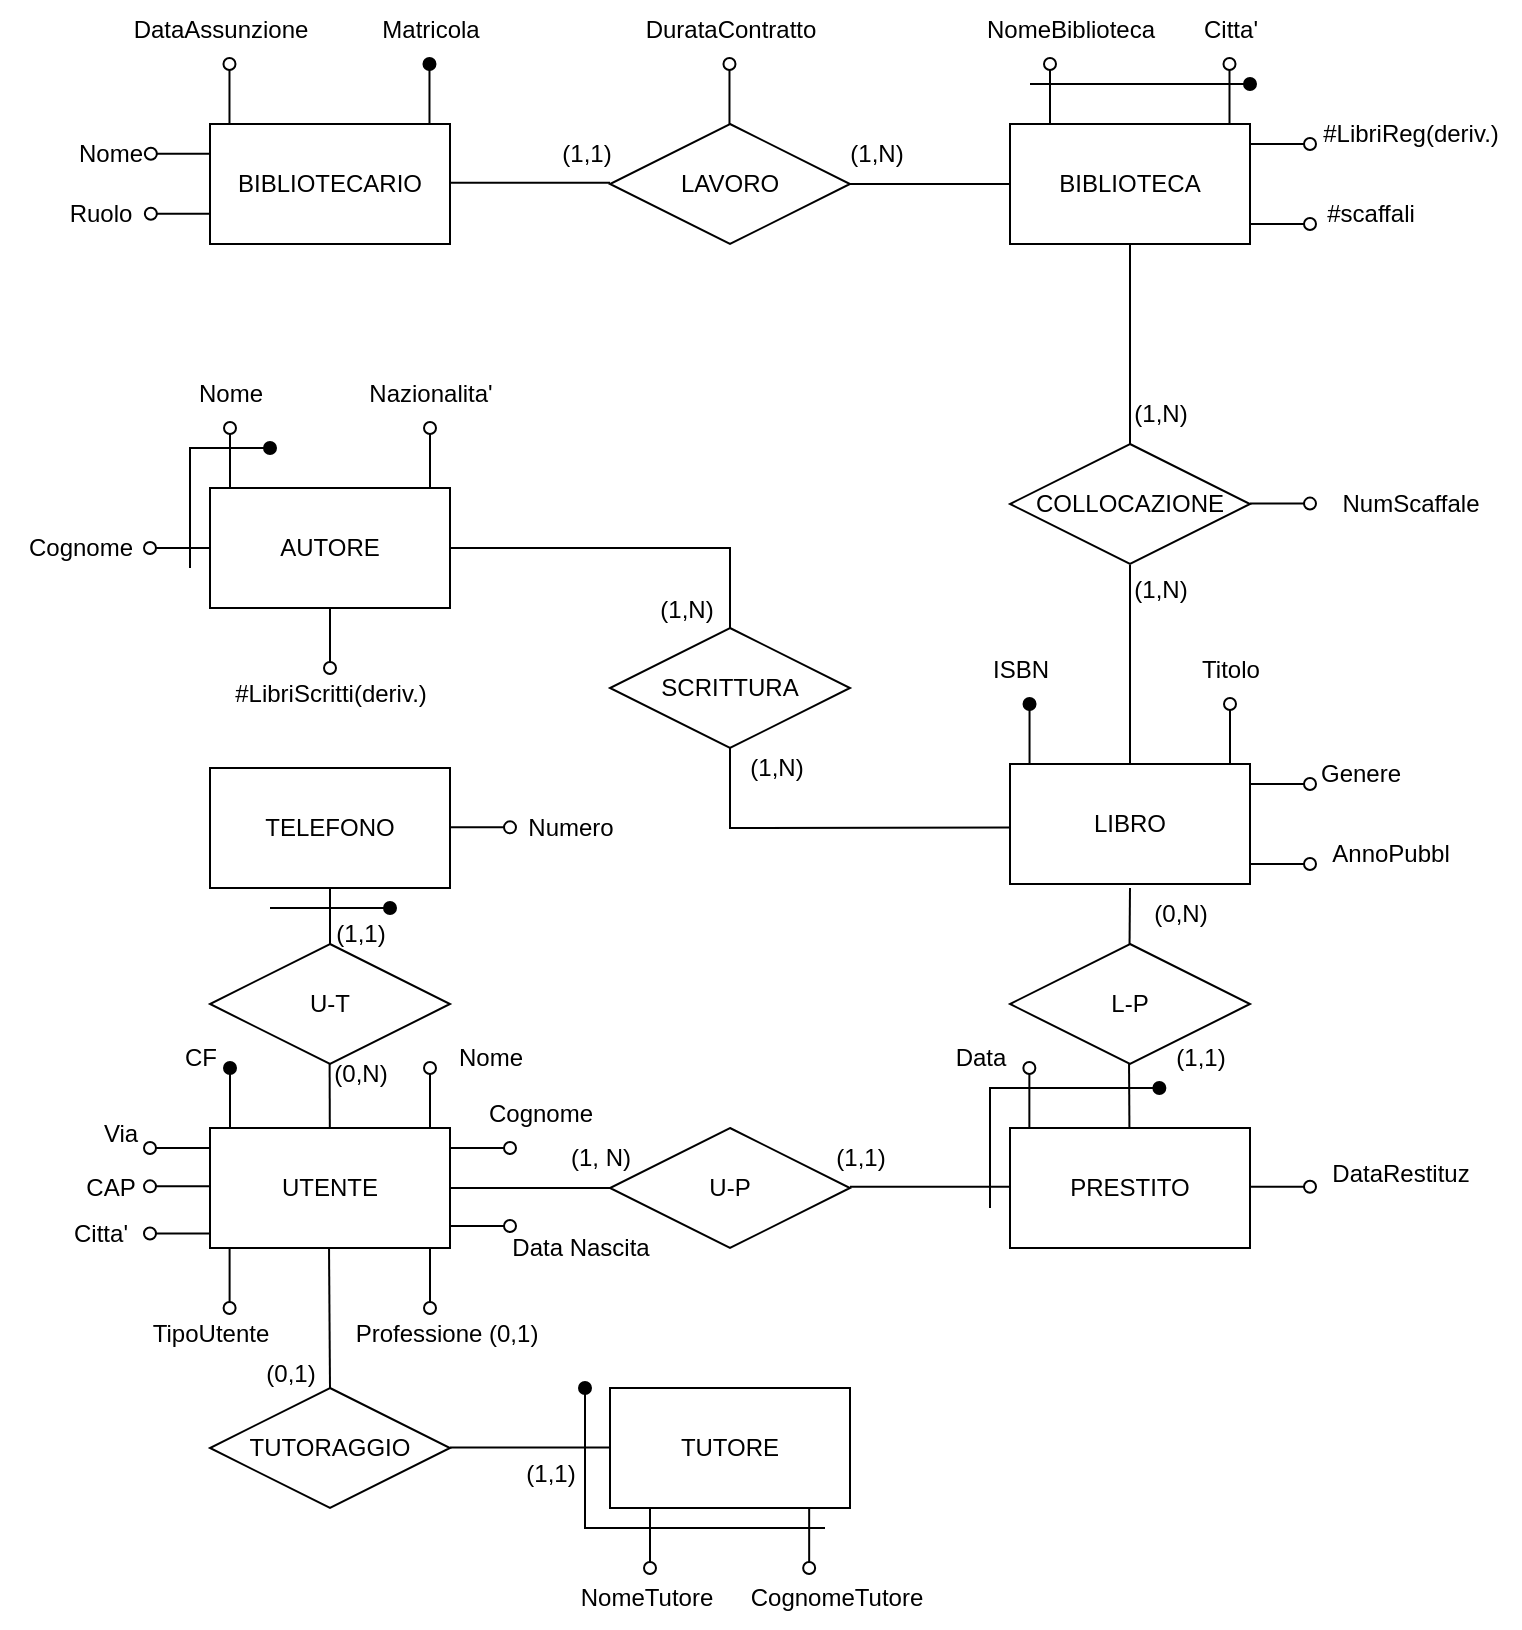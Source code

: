 <mxfile version="26.0.11">
  <diagram name="Pagina-1" id="RL0XjZE2s4-XFpA9i5bR">
    <mxGraphModel dx="2190" dy="2018" grid="1" gridSize="10" guides="1" tooltips="1" connect="1" arrows="1" fold="1" page="1" pageScale="1" pageWidth="827" pageHeight="1169" math="0" shadow="0">
      <root>
        <mxCell id="0" />
        <mxCell id="1" parent="0" />
        <mxCell id="hJ6xyMmWMAoAvNi93n1Z-1" value="UTENTE" style="rounded=0;whiteSpace=wrap;html=1;" vertex="1" parent="1">
          <mxGeometry x="80" y="160" width="120" height="60" as="geometry" />
        </mxCell>
        <mxCell id="hJ6xyMmWMAoAvNi93n1Z-7" value="" style="endArrow=oval;html=1;rounded=0;endFill=1;" edge="1" parent="1">
          <mxGeometry width="50" height="50" relative="1" as="geometry">
            <mxPoint x="90" y="160" as="sourcePoint" />
            <mxPoint x="90" y="130" as="targetPoint" />
          </mxGeometry>
        </mxCell>
        <mxCell id="hJ6xyMmWMAoAvNi93n1Z-8" value="CF" style="text;html=1;align=center;verticalAlign=middle;resizable=0;points=[];autosize=1;strokeColor=none;fillColor=none;" vertex="1" parent="1">
          <mxGeometry x="55" y="110" width="40" height="30" as="geometry" />
        </mxCell>
        <mxCell id="hJ6xyMmWMAoAvNi93n1Z-9" value="Nome" style="text;html=1;align=center;verticalAlign=middle;resizable=0;points=[];autosize=1;strokeColor=none;fillColor=none;" vertex="1" parent="1">
          <mxGeometry x="190" y="110" width="60" height="30" as="geometry" />
        </mxCell>
        <mxCell id="hJ6xyMmWMAoAvNi93n1Z-10" value="" style="endArrow=oval;html=1;rounded=0;endFill=0;" edge="1" parent="1">
          <mxGeometry width="50" height="50" relative="1" as="geometry">
            <mxPoint x="190" y="160" as="sourcePoint" />
            <mxPoint x="190" y="130" as="targetPoint" />
          </mxGeometry>
        </mxCell>
        <mxCell id="hJ6xyMmWMAoAvNi93n1Z-11" value="Cognome" style="text;html=1;align=center;verticalAlign=middle;resizable=0;points=[];autosize=1;strokeColor=none;fillColor=none;" vertex="1" parent="1">
          <mxGeometry x="205" y="138" width="80" height="30" as="geometry" />
        </mxCell>
        <mxCell id="hJ6xyMmWMAoAvNi93n1Z-12" value="" style="endArrow=oval;html=1;rounded=0;endFill=0;" edge="1" parent="1">
          <mxGeometry width="50" height="50" relative="1" as="geometry">
            <mxPoint x="80" y="170" as="sourcePoint" />
            <mxPoint x="50" y="170" as="targetPoint" />
          </mxGeometry>
        </mxCell>
        <mxCell id="hJ6xyMmWMAoAvNi93n1Z-16" value="" style="endArrow=oval;html=1;rounded=0;endFill=0;" edge="1" parent="1">
          <mxGeometry width="50" height="50" relative="1" as="geometry">
            <mxPoint x="80" y="189.17" as="sourcePoint" />
            <mxPoint x="50" y="189.17" as="targetPoint" />
          </mxGeometry>
        </mxCell>
        <mxCell id="hJ6xyMmWMAoAvNi93n1Z-17" value="Via" style="text;html=1;align=center;verticalAlign=middle;resizable=0;points=[];autosize=1;strokeColor=none;fillColor=none;" vertex="1" parent="1">
          <mxGeometry x="15" y="148" width="40" height="30" as="geometry" />
        </mxCell>
        <mxCell id="hJ6xyMmWMAoAvNi93n1Z-19" value="CAP" style="text;html=1;align=center;verticalAlign=middle;resizable=0;points=[];autosize=1;strokeColor=none;fillColor=none;" vertex="1" parent="1">
          <mxGeometry x="5" y="175" width="50" height="30" as="geometry" />
        </mxCell>
        <mxCell id="hJ6xyMmWMAoAvNi93n1Z-20" value="" style="endArrow=oval;html=1;rounded=0;endFill=0;" edge="1" parent="1">
          <mxGeometry width="50" height="50" relative="1" as="geometry">
            <mxPoint x="80" y="212.72" as="sourcePoint" />
            <mxPoint x="50" y="212.72" as="targetPoint" />
          </mxGeometry>
        </mxCell>
        <mxCell id="hJ6xyMmWMAoAvNi93n1Z-21" value="Citta&#39;" style="text;html=1;align=center;verticalAlign=middle;resizable=0;points=[];autosize=1;strokeColor=none;fillColor=none;" vertex="1" parent="1">
          <mxGeometry y="198" width="50" height="30" as="geometry" />
        </mxCell>
        <mxCell id="hJ6xyMmWMAoAvNi93n1Z-22" value="" style="endArrow=oval;html=1;rounded=0;endFill=0;" edge="1" parent="1">
          <mxGeometry width="50" height="50" relative="1" as="geometry">
            <mxPoint x="200" y="170" as="sourcePoint" />
            <mxPoint x="230" y="170" as="targetPoint" />
          </mxGeometry>
        </mxCell>
        <mxCell id="hJ6xyMmWMAoAvNi93n1Z-23" value="Data Nascita" style="text;html=1;align=center;verticalAlign=middle;resizable=0;points=[];autosize=1;strokeColor=none;fillColor=none;" vertex="1" parent="1">
          <mxGeometry x="220" y="205" width="90" height="30" as="geometry" />
        </mxCell>
        <mxCell id="hJ6xyMmWMAoAvNi93n1Z-24" value="" style="endArrow=oval;html=1;rounded=0;endFill=0;" edge="1" parent="1">
          <mxGeometry width="50" height="50" relative="1" as="geometry">
            <mxPoint x="200" y="209" as="sourcePoint" />
            <mxPoint x="230" y="209" as="targetPoint" />
          </mxGeometry>
        </mxCell>
        <mxCell id="hJ6xyMmWMAoAvNi93n1Z-25" value="U-P" style="rhombus;whiteSpace=wrap;html=1;" vertex="1" parent="1">
          <mxGeometry x="280" y="160" width="120" height="60" as="geometry" />
        </mxCell>
        <mxCell id="hJ6xyMmWMAoAvNi93n1Z-26" value="" style="endArrow=none;html=1;rounded=0;exitX=1;exitY=0.5;exitDx=0;exitDy=0;" edge="1" parent="1" source="hJ6xyMmWMAoAvNi93n1Z-1">
          <mxGeometry width="50" height="50" relative="1" as="geometry">
            <mxPoint x="290" y="240" as="sourcePoint" />
            <mxPoint x="280" y="190" as="targetPoint" />
          </mxGeometry>
        </mxCell>
        <mxCell id="hJ6xyMmWMAoAvNi93n1Z-28" value="PRESTITO" style="rounded=0;whiteSpace=wrap;html=1;" vertex="1" parent="1">
          <mxGeometry x="480" y="160" width="120" height="60" as="geometry" />
        </mxCell>
        <mxCell id="hJ6xyMmWMAoAvNi93n1Z-29" value="(1, N)" style="text;html=1;align=center;verticalAlign=middle;resizable=0;points=[];autosize=1;strokeColor=none;fillColor=none;" vertex="1" parent="1">
          <mxGeometry x="250" y="160" width="50" height="30" as="geometry" />
        </mxCell>
        <mxCell id="hJ6xyMmWMAoAvNi93n1Z-30" value="(1,1)" style="text;html=1;align=center;verticalAlign=middle;resizable=0;points=[];autosize=1;strokeColor=none;fillColor=none;" vertex="1" parent="1">
          <mxGeometry x="380" y="160" width="50" height="30" as="geometry" />
        </mxCell>
        <mxCell id="hJ6xyMmWMAoAvNi93n1Z-31" value="" style="endArrow=oval;html=1;rounded=0;endFill=1;" edge="1" parent="1">
          <mxGeometry width="50" height="50" relative="1" as="geometry">
            <mxPoint x="470" y="200" as="sourcePoint" />
            <mxPoint x="554.68" y="140" as="targetPoint" />
            <Array as="points">
              <mxPoint x="470" y="140" />
            </Array>
          </mxGeometry>
        </mxCell>
        <mxCell id="hJ6xyMmWMAoAvNi93n1Z-32" value="Data" style="text;html=1;align=center;verticalAlign=middle;resizable=0;points=[];autosize=1;strokeColor=none;fillColor=none;" vertex="1" parent="1">
          <mxGeometry x="440" y="110" width="50" height="30" as="geometry" />
        </mxCell>
        <mxCell id="hJ6xyMmWMAoAvNi93n1Z-33" value="" style="endArrow=oval;html=1;rounded=0;endFill=0;" edge="1" parent="1">
          <mxGeometry width="50" height="50" relative="1" as="geometry">
            <mxPoint x="489.68" y="160" as="sourcePoint" />
            <mxPoint x="489.68" y="130" as="targetPoint" />
          </mxGeometry>
        </mxCell>
        <mxCell id="hJ6xyMmWMAoAvNi93n1Z-34" value="" style="endArrow=oval;html=1;rounded=0;endFill=0;" edge="1" parent="1">
          <mxGeometry width="50" height="50" relative="1" as="geometry">
            <mxPoint x="600" y="189.35" as="sourcePoint" />
            <mxPoint x="630" y="189.35" as="targetPoint" />
          </mxGeometry>
        </mxCell>
        <mxCell id="hJ6xyMmWMAoAvNi93n1Z-35" value="DataRestituz" style="text;html=1;align=center;verticalAlign=middle;resizable=0;points=[];autosize=1;strokeColor=none;fillColor=none;" vertex="1" parent="1">
          <mxGeometry x="630" y="168" width="90" height="30" as="geometry" />
        </mxCell>
        <mxCell id="hJ6xyMmWMAoAvNi93n1Z-36" value="L-P" style="rhombus;whiteSpace=wrap;html=1;" vertex="1" parent="1">
          <mxGeometry x="480" y="68" width="120" height="60" as="geometry" />
        </mxCell>
        <mxCell id="hJ6xyMmWMAoAvNi93n1Z-38" value="(1,1)" style="text;html=1;align=center;verticalAlign=middle;resizable=0;points=[];autosize=1;strokeColor=none;fillColor=none;" vertex="1" parent="1">
          <mxGeometry x="550" y="110" width="50" height="30" as="geometry" />
        </mxCell>
        <mxCell id="hJ6xyMmWMAoAvNi93n1Z-40" value="(0,N)" style="text;html=1;align=center;verticalAlign=middle;resizable=0;points=[];autosize=1;strokeColor=none;fillColor=none;" vertex="1" parent="1">
          <mxGeometry x="540" y="38" width="50" height="30" as="geometry" />
        </mxCell>
        <mxCell id="hJ6xyMmWMAoAvNi93n1Z-41" value="AUTORE" style="rounded=0;whiteSpace=wrap;html=1;" vertex="1" parent="1">
          <mxGeometry x="80" y="-160" width="120" height="60" as="geometry" />
        </mxCell>
        <mxCell id="hJ6xyMmWMAoAvNi93n1Z-42" value="" style="endArrow=oval;html=1;rounded=0;endFill=0;" edge="1" parent="1">
          <mxGeometry width="50" height="50" relative="1" as="geometry">
            <mxPoint x="90" y="-160" as="sourcePoint" />
            <mxPoint x="90" y="-190" as="targetPoint" />
          </mxGeometry>
        </mxCell>
        <mxCell id="hJ6xyMmWMAoAvNi93n1Z-43" value="" style="endArrow=oval;html=1;rounded=0;endFill=0;" edge="1" parent="1">
          <mxGeometry width="50" height="50" relative="1" as="geometry">
            <mxPoint x="190" y="-160" as="sourcePoint" />
            <mxPoint x="190" y="-190" as="targetPoint" />
          </mxGeometry>
        </mxCell>
        <mxCell id="hJ6xyMmWMAoAvNi93n1Z-44" value="Nazionalita&#39;" style="text;html=1;align=center;verticalAlign=middle;resizable=0;points=[];autosize=1;strokeColor=none;fillColor=none;" vertex="1" parent="1">
          <mxGeometry x="145" y="-222" width="90" height="30" as="geometry" />
        </mxCell>
        <mxCell id="hJ6xyMmWMAoAvNi93n1Z-45" value="" style="endArrow=oval;html=1;rounded=0;endFill=0;" edge="1" parent="1">
          <mxGeometry width="50" height="50" relative="1" as="geometry">
            <mxPoint x="79.57" y="-130" as="sourcePoint" />
            <mxPoint x="50" y="-130" as="targetPoint" />
          </mxGeometry>
        </mxCell>
        <mxCell id="hJ6xyMmWMAoAvNi93n1Z-46" value="Cognome" style="text;html=1;align=center;verticalAlign=middle;resizable=0;points=[];autosize=1;strokeColor=none;fillColor=none;" vertex="1" parent="1">
          <mxGeometry x="-25" y="-145" width="80" height="30" as="geometry" />
        </mxCell>
        <mxCell id="hJ6xyMmWMAoAvNi93n1Z-47" value="SCRITTURA" style="rhombus;whiteSpace=wrap;html=1;" vertex="1" parent="1">
          <mxGeometry x="280" y="-90" width="120" height="60" as="geometry" />
        </mxCell>
        <mxCell id="hJ6xyMmWMAoAvNi93n1Z-49" value="(1,N)" style="text;html=1;align=center;verticalAlign=middle;resizable=0;points=[];autosize=1;strokeColor=none;fillColor=none;" vertex="1" parent="1">
          <mxGeometry x="337.5" y="-35" width="50" height="30" as="geometry" />
        </mxCell>
        <mxCell id="hJ6xyMmWMAoAvNi93n1Z-51" value="(1,N)" style="text;html=1;align=center;verticalAlign=middle;resizable=0;points=[];autosize=1;strokeColor=none;fillColor=none;" vertex="1" parent="1">
          <mxGeometry x="292.5" y="-114" width="50" height="30" as="geometry" />
        </mxCell>
        <mxCell id="hJ6xyMmWMAoAvNi93n1Z-52" value="LIBRO" style="rounded=0;whiteSpace=wrap;html=1;" vertex="1" parent="1">
          <mxGeometry x="480" y="-22" width="120" height="60" as="geometry" />
        </mxCell>
        <mxCell id="hJ6xyMmWMAoAvNi93n1Z-53" value="" style="endArrow=oval;html=1;rounded=0;endFill=1;" edge="1" parent="1">
          <mxGeometry width="50" height="50" relative="1" as="geometry">
            <mxPoint x="489.77" y="-22" as="sourcePoint" />
            <mxPoint x="489.77" y="-52" as="targetPoint" />
          </mxGeometry>
        </mxCell>
        <mxCell id="hJ6xyMmWMAoAvNi93n1Z-54" value="ISBN" style="text;html=1;align=center;verticalAlign=middle;resizable=0;points=[];autosize=1;strokeColor=none;fillColor=none;" vertex="1" parent="1">
          <mxGeometry x="460" y="-84" width="50" height="30" as="geometry" />
        </mxCell>
        <mxCell id="hJ6xyMmWMAoAvNi93n1Z-55" value="" style="endArrow=oval;html=1;rounded=0;endFill=0;" edge="1" parent="1">
          <mxGeometry width="50" height="50" relative="1" as="geometry">
            <mxPoint x="590" y="-22" as="sourcePoint" />
            <mxPoint x="590" y="-52" as="targetPoint" />
          </mxGeometry>
        </mxCell>
        <mxCell id="hJ6xyMmWMAoAvNi93n1Z-56" value="Titolo" style="text;html=1;align=center;verticalAlign=middle;resizable=0;points=[];autosize=1;strokeColor=none;fillColor=none;" vertex="1" parent="1">
          <mxGeometry x="565" y="-84" width="50" height="30" as="geometry" />
        </mxCell>
        <mxCell id="hJ6xyMmWMAoAvNi93n1Z-57" value="" style="endArrow=oval;html=1;rounded=0;endFill=0;" edge="1" parent="1">
          <mxGeometry width="50" height="50" relative="1" as="geometry">
            <mxPoint x="600" y="-12" as="sourcePoint" />
            <mxPoint x="630" y="-12" as="targetPoint" />
          </mxGeometry>
        </mxCell>
        <mxCell id="hJ6xyMmWMAoAvNi93n1Z-58" value="Genere" style="text;html=1;align=center;verticalAlign=middle;resizable=0;points=[];autosize=1;strokeColor=none;fillColor=none;" vertex="1" parent="1">
          <mxGeometry x="625" y="-32" width="60" height="30" as="geometry" />
        </mxCell>
        <mxCell id="hJ6xyMmWMAoAvNi93n1Z-59" value="" style="endArrow=oval;html=1;rounded=0;endFill=0;" edge="1" parent="1">
          <mxGeometry width="50" height="50" relative="1" as="geometry">
            <mxPoint x="600" y="28" as="sourcePoint" />
            <mxPoint x="630" y="28" as="targetPoint" />
          </mxGeometry>
        </mxCell>
        <mxCell id="hJ6xyMmWMAoAvNi93n1Z-60" value="AnnoPubbl" style="text;html=1;align=center;verticalAlign=middle;resizable=0;points=[];autosize=1;strokeColor=none;fillColor=none;" vertex="1" parent="1">
          <mxGeometry x="630" y="8" width="80" height="30" as="geometry" />
        </mxCell>
        <mxCell id="hJ6xyMmWMAoAvNi93n1Z-61" value="" style="endArrow=none;html=1;rounded=0;exitX=1;exitY=0.5;exitDx=0;exitDy=0;" edge="1" parent="1">
          <mxGeometry width="50" height="50" relative="1" as="geometry">
            <mxPoint x="540" y="-22" as="sourcePoint" />
            <mxPoint x="540" y="-121.57" as="targetPoint" />
          </mxGeometry>
        </mxCell>
        <mxCell id="hJ6xyMmWMAoAvNi93n1Z-62" value="COLLOCAZIONE" style="rhombus;whiteSpace=wrap;html=1;" vertex="1" parent="1">
          <mxGeometry x="480" y="-182" width="120" height="60" as="geometry" />
        </mxCell>
        <mxCell id="hJ6xyMmWMAoAvNi93n1Z-63" value="(1,N)" style="text;html=1;align=center;verticalAlign=middle;resizable=0;points=[];autosize=1;strokeColor=none;fillColor=none;" vertex="1" parent="1">
          <mxGeometry x="530" y="-124" width="50" height="30" as="geometry" />
        </mxCell>
        <mxCell id="hJ6xyMmWMAoAvNi93n1Z-64" value="" style="endArrow=none;html=1;rounded=0;exitX=1;exitY=0.5;exitDx=0;exitDy=0;" edge="1" parent="1">
          <mxGeometry width="50" height="50" relative="1" as="geometry">
            <mxPoint x="540" y="-182" as="sourcePoint" />
            <mxPoint x="540" y="-281.57" as="targetPoint" />
          </mxGeometry>
        </mxCell>
        <mxCell id="hJ6xyMmWMAoAvNi93n1Z-65" value="&lt;div&gt;BIBLIOTECA&lt;/div&gt;" style="rounded=0;whiteSpace=wrap;html=1;" vertex="1" parent="1">
          <mxGeometry x="480" y="-342" width="120" height="60" as="geometry" />
        </mxCell>
        <mxCell id="hJ6xyMmWMAoAvNi93n1Z-66" value="(1,N)" style="text;html=1;align=center;verticalAlign=middle;resizable=0;points=[];autosize=1;strokeColor=none;fillColor=none;" vertex="1" parent="1">
          <mxGeometry x="530" y="-212" width="50" height="30" as="geometry" />
        </mxCell>
        <mxCell id="hJ6xyMmWMAoAvNi93n1Z-67" value="" style="endArrow=oval;html=1;rounded=0;endFill=1;" edge="1" parent="1">
          <mxGeometry width="50" height="50" relative="1" as="geometry">
            <mxPoint x="490" y="-362" as="sourcePoint" />
            <mxPoint x="600" y="-362" as="targetPoint" />
          </mxGeometry>
        </mxCell>
        <mxCell id="hJ6xyMmWMAoAvNi93n1Z-68" value="NomeBiblioteca" style="text;html=1;align=center;verticalAlign=middle;resizable=0;points=[];autosize=1;strokeColor=none;fillColor=none;" vertex="1" parent="1">
          <mxGeometry x="455" y="-404" width="110" height="30" as="geometry" />
        </mxCell>
        <mxCell id="hJ6xyMmWMAoAvNi93n1Z-69" value="" style="endArrow=oval;html=1;rounded=0;endFill=0;" edge="1" parent="1">
          <mxGeometry width="50" height="50" relative="1" as="geometry">
            <mxPoint x="589.75" y="-342" as="sourcePoint" />
            <mxPoint x="589.75" y="-372" as="targetPoint" />
          </mxGeometry>
        </mxCell>
        <mxCell id="hJ6xyMmWMAoAvNi93n1Z-70" value="Citta&#39;" style="text;html=1;align=center;verticalAlign=middle;resizable=0;points=[];autosize=1;strokeColor=none;fillColor=none;" vertex="1" parent="1">
          <mxGeometry x="565" y="-404" width="50" height="30" as="geometry" />
        </mxCell>
        <mxCell id="hJ6xyMmWMAoAvNi93n1Z-71" value="" style="endArrow=oval;html=1;rounded=0;endFill=0;" edge="1" parent="1">
          <mxGeometry width="50" height="50" relative="1" as="geometry">
            <mxPoint x="600" y="-332" as="sourcePoint" />
            <mxPoint x="630" y="-332" as="targetPoint" />
          </mxGeometry>
        </mxCell>
        <mxCell id="hJ6xyMmWMAoAvNi93n1Z-72" value="#LibriReg(deriv.)" style="text;html=1;align=center;verticalAlign=middle;resizable=0;points=[];autosize=1;strokeColor=none;fillColor=none;" vertex="1" parent="1">
          <mxGeometry x="625" y="-352" width="110" height="30" as="geometry" />
        </mxCell>
        <mxCell id="hJ6xyMmWMAoAvNi93n1Z-73" value="LAVORO" style="rhombus;whiteSpace=wrap;html=1;" vertex="1" parent="1">
          <mxGeometry x="280" y="-342" width="120" height="60" as="geometry" />
        </mxCell>
        <mxCell id="hJ6xyMmWMAoAvNi93n1Z-74" value="(1,1)" style="text;html=1;align=center;verticalAlign=middle;resizable=0;points=[];autosize=1;strokeColor=none;fillColor=none;" vertex="1" parent="1">
          <mxGeometry x="242.5" y="-342" width="50" height="30" as="geometry" />
        </mxCell>
        <mxCell id="hJ6xyMmWMAoAvNi93n1Z-75" value="(1,N)" style="text;html=1;align=center;verticalAlign=middle;resizable=0;points=[];autosize=1;strokeColor=none;fillColor=none;" vertex="1" parent="1">
          <mxGeometry x="387.5" y="-342" width="50" height="30" as="geometry" />
        </mxCell>
        <mxCell id="hJ6xyMmWMAoAvNi93n1Z-78" value="BIBLIOTECARIO" style="rounded=0;whiteSpace=wrap;html=1;" vertex="1" parent="1">
          <mxGeometry x="80" y="-342" width="120" height="60" as="geometry" />
        </mxCell>
        <mxCell id="hJ6xyMmWMAoAvNi93n1Z-79" value="" style="endArrow=oval;html=1;rounded=0;endFill=1;" edge="1" parent="1">
          <mxGeometry width="50" height="50" relative="1" as="geometry">
            <mxPoint x="189.74" y="-342" as="sourcePoint" />
            <mxPoint x="189.74" y="-372" as="targetPoint" />
          </mxGeometry>
        </mxCell>
        <mxCell id="hJ6xyMmWMAoAvNi93n1Z-80" value="Matricola" style="text;html=1;align=center;verticalAlign=middle;resizable=0;points=[];autosize=1;strokeColor=none;fillColor=none;" vertex="1" parent="1">
          <mxGeometry x="155" y="-404" width="70" height="30" as="geometry" />
        </mxCell>
        <mxCell id="hJ6xyMmWMAoAvNi93n1Z-81" value="" style="endArrow=oval;html=1;rounded=0;endFill=0;" edge="1" parent="1">
          <mxGeometry width="50" height="50" relative="1" as="geometry">
            <mxPoint x="89.74" y="-342" as="sourcePoint" />
            <mxPoint x="89.74" y="-372" as="targetPoint" />
          </mxGeometry>
        </mxCell>
        <mxCell id="hJ6xyMmWMAoAvNi93n1Z-82" value="DataAssunzione" style="text;html=1;align=center;verticalAlign=middle;resizable=0;points=[];autosize=1;strokeColor=none;fillColor=none;" vertex="1" parent="1">
          <mxGeometry x="30" y="-404" width="110" height="30" as="geometry" />
        </mxCell>
        <mxCell id="hJ6xyMmWMAoAvNi93n1Z-86" value="Ruolo" style="text;html=1;align=center;verticalAlign=middle;resizable=0;points=[];autosize=1;strokeColor=none;fillColor=none;" vertex="1" parent="1">
          <mxGeometry y="-312" width="50" height="30" as="geometry" />
        </mxCell>
        <mxCell id="hJ6xyMmWMAoAvNi93n1Z-87" value="" style="endArrow=oval;html=1;rounded=0;endFill=0;" edge="1" parent="1">
          <mxGeometry width="50" height="50" relative="1" as="geometry">
            <mxPoint x="500" y="-342" as="sourcePoint" />
            <mxPoint x="500" y="-372" as="targetPoint" />
          </mxGeometry>
        </mxCell>
        <mxCell id="hJ6xyMmWMAoAvNi93n1Z-88" value="" style="endArrow=oval;html=1;rounded=0;endFill=0;" edge="1" parent="1">
          <mxGeometry width="50" height="50" relative="1" as="geometry">
            <mxPoint x="600" y="-292" as="sourcePoint" />
            <mxPoint x="630" y="-292" as="targetPoint" />
          </mxGeometry>
        </mxCell>
        <mxCell id="hJ6xyMmWMAoAvNi93n1Z-89" value="#scaffali" style="text;html=1;align=center;verticalAlign=middle;resizable=0;points=[];autosize=1;strokeColor=none;fillColor=none;" vertex="1" parent="1">
          <mxGeometry x="625" y="-312" width="70" height="30" as="geometry" />
        </mxCell>
        <mxCell id="hJ6xyMmWMAoAvNi93n1Z-90" value="" style="endArrow=oval;html=1;rounded=0;endFill=1;" edge="1" parent="1">
          <mxGeometry width="50" height="50" relative="1" as="geometry">
            <mxPoint x="70" y="-120" as="sourcePoint" />
            <mxPoint x="110" y="-180" as="targetPoint" />
            <Array as="points">
              <mxPoint x="70" y="-180" />
            </Array>
          </mxGeometry>
        </mxCell>
        <mxCell id="hJ6xyMmWMAoAvNi93n1Z-91" value="Nome" style="text;html=1;align=center;verticalAlign=middle;resizable=0;points=[];autosize=1;strokeColor=none;fillColor=none;" vertex="1" parent="1">
          <mxGeometry x="60" y="-222" width="60" height="30" as="geometry" />
        </mxCell>
        <mxCell id="hJ6xyMmWMAoAvNi93n1Z-92" value="" style="endArrow=oval;html=1;rounded=0;endFill=0;" edge="1" parent="1">
          <mxGeometry width="50" height="50" relative="1" as="geometry">
            <mxPoint x="339.74" y="-342" as="sourcePoint" />
            <mxPoint x="339.74" y="-372" as="targetPoint" />
          </mxGeometry>
        </mxCell>
        <mxCell id="hJ6xyMmWMAoAvNi93n1Z-93" value="DurataContratto" style="text;html=1;align=center;verticalAlign=middle;resizable=0;points=[];autosize=1;strokeColor=none;fillColor=none;" vertex="1" parent="1">
          <mxGeometry x="285" y="-404" width="110" height="30" as="geometry" />
        </mxCell>
        <mxCell id="hJ6xyMmWMAoAvNi93n1Z-94" value="" style="endArrow=oval;html=1;rounded=0;endFill=0;" edge="1" parent="1">
          <mxGeometry width="50" height="50" relative="1" as="geometry">
            <mxPoint x="600" y="-152.21" as="sourcePoint" />
            <mxPoint x="630" y="-152.21" as="targetPoint" />
          </mxGeometry>
        </mxCell>
        <mxCell id="hJ6xyMmWMAoAvNi93n1Z-95" value="NumScaffale" style="text;html=1;align=center;verticalAlign=middle;resizable=0;points=[];autosize=1;strokeColor=none;fillColor=none;" vertex="1" parent="1">
          <mxGeometry x="635" y="-167" width="90" height="30" as="geometry" />
        </mxCell>
        <mxCell id="hJ6xyMmWMAoAvNi93n1Z-96" value="" style="endArrow=oval;html=1;rounded=0;endFill=0;" edge="1" parent="1">
          <mxGeometry width="50" height="50" relative="1" as="geometry">
            <mxPoint x="190" y="220" as="sourcePoint" />
            <mxPoint x="190" y="250" as="targetPoint" />
          </mxGeometry>
        </mxCell>
        <mxCell id="hJ6xyMmWMAoAvNi93n1Z-99" value="NomeTutore" style="text;html=1;align=center;verticalAlign=middle;resizable=0;points=[];autosize=1;strokeColor=none;fillColor=none;" vertex="1" parent="1">
          <mxGeometry x="252.5" y="380" width="90" height="30" as="geometry" />
        </mxCell>
        <mxCell id="hJ6xyMmWMAoAvNi93n1Z-101" value="CognomeTutore" style="text;html=1;align=center;verticalAlign=middle;resizable=0;points=[];autosize=1;strokeColor=none;fillColor=none;" vertex="1" parent="1">
          <mxGeometry x="337.5" y="380" width="110" height="30" as="geometry" />
        </mxCell>
        <mxCell id="hJ6xyMmWMAoAvNi93n1Z-102" value="" style="endArrow=oval;html=1;rounded=0;endFill=0;" edge="1" parent="1">
          <mxGeometry width="50" height="50" relative="1" as="geometry">
            <mxPoint x="140" y="-100" as="sourcePoint" />
            <mxPoint x="140" y="-70" as="targetPoint" />
          </mxGeometry>
        </mxCell>
        <mxCell id="hJ6xyMmWMAoAvNi93n1Z-103" value="#LibriScritti(deriv.)" style="text;html=1;align=center;verticalAlign=middle;resizable=0;points=[];autosize=1;strokeColor=none;fillColor=none;" vertex="1" parent="1">
          <mxGeometry x="80" y="-72" width="120" height="30" as="geometry" />
        </mxCell>
        <mxCell id="hJ6xyMmWMAoAvNi93n1Z-104" value="TELEFONO" style="rounded=0;whiteSpace=wrap;html=1;" vertex="1" parent="1">
          <mxGeometry x="80" y="-20" width="120" height="60" as="geometry" />
        </mxCell>
        <mxCell id="hJ6xyMmWMAoAvNi93n1Z-105" value="" style="endArrow=oval;html=1;rounded=0;endFill=0;" edge="1" parent="1">
          <mxGeometry width="50" height="50" relative="1" as="geometry">
            <mxPoint x="200" y="9.68" as="sourcePoint" />
            <mxPoint x="230" y="9.68" as="targetPoint" />
          </mxGeometry>
        </mxCell>
        <mxCell id="hJ6xyMmWMAoAvNi93n1Z-107" value="Numero" style="text;html=1;align=center;verticalAlign=middle;resizable=0;points=[];autosize=1;strokeColor=none;fillColor=none;" vertex="1" parent="1">
          <mxGeometry x="225" y="-5" width="70" height="30" as="geometry" />
        </mxCell>
        <mxCell id="hJ6xyMmWMAoAvNi93n1Z-108" value="U-T" style="rhombus;whiteSpace=wrap;html=1;" vertex="1" parent="1">
          <mxGeometry x="80" y="68" width="120" height="60" as="geometry" />
        </mxCell>
        <mxCell id="hJ6xyMmWMAoAvNi93n1Z-110" value="" style="endArrow=none;html=1;rounded=0;exitX=0.5;exitY=0;exitDx=0;exitDy=0;" edge="1" parent="1" source="hJ6xyMmWMAoAvNi93n1Z-108">
          <mxGeometry width="50" height="50" relative="1" as="geometry">
            <mxPoint x="90" y="90" as="sourcePoint" />
            <mxPoint x="140" y="40" as="targetPoint" />
          </mxGeometry>
        </mxCell>
        <mxCell id="hJ6xyMmWMAoAvNi93n1Z-111" value="" style="endArrow=none;html=1;rounded=0;" edge="1" parent="1" source="hJ6xyMmWMAoAvNi93n1Z-1">
          <mxGeometry width="50" height="50" relative="1" as="geometry">
            <mxPoint x="139.81" y="156" as="sourcePoint" />
            <mxPoint x="139.81" y="128" as="targetPoint" />
          </mxGeometry>
        </mxCell>
        <mxCell id="hJ6xyMmWMAoAvNi93n1Z-113" value="(0,N)" style="text;html=1;align=center;verticalAlign=middle;resizable=0;points=[];autosize=1;strokeColor=none;fillColor=none;" vertex="1" parent="1">
          <mxGeometry x="130" y="118" width="50" height="30" as="geometry" />
        </mxCell>
        <mxCell id="hJ6xyMmWMAoAvNi93n1Z-114" value="" style="endArrow=oval;html=1;rounded=0;endFill=1;" edge="1" parent="1">
          <mxGeometry width="50" height="50" relative="1" as="geometry">
            <mxPoint x="110" y="50" as="sourcePoint" />
            <mxPoint x="170" y="50" as="targetPoint" />
          </mxGeometry>
        </mxCell>
        <mxCell id="hJ6xyMmWMAoAvNi93n1Z-115" value="(1,1)" style="text;html=1;align=center;verticalAlign=middle;resizable=0;points=[];autosize=1;strokeColor=none;fillColor=none;" vertex="1" parent="1">
          <mxGeometry x="130" y="48" width="50" height="30" as="geometry" />
        </mxCell>
        <mxCell id="hJ6xyMmWMAoAvNi93n1Z-116" value="" style="endArrow=oval;html=1;rounded=0;endFill=0;" edge="1" parent="1">
          <mxGeometry width="50" height="50" relative="1" as="geometry">
            <mxPoint x="89.8" y="220" as="sourcePoint" />
            <mxPoint x="89.8" y="250" as="targetPoint" />
          </mxGeometry>
        </mxCell>
        <mxCell id="hJ6xyMmWMAoAvNi93n1Z-117" value="TipoUtente" style="text;html=1;align=center;verticalAlign=middle;resizable=0;points=[];autosize=1;strokeColor=none;fillColor=none;" vertex="1" parent="1">
          <mxGeometry x="40" y="248" width="80" height="30" as="geometry" />
        </mxCell>
        <mxCell id="hJ6xyMmWMAoAvNi93n1Z-98" value="Professione (0,1)" style="text;html=1;align=center;verticalAlign=middle;resizable=0;points=[];autosize=1;strokeColor=none;fillColor=none;" vertex="1" parent="1">
          <mxGeometry x="142.5" y="248" width="110" height="30" as="geometry" />
        </mxCell>
        <mxCell id="hJ6xyMmWMAoAvNi93n1Z-120" value="" style="endArrow=none;html=1;rounded=0;exitX=1;exitY=0.5;exitDx=0;exitDy=0;" edge="1" parent="1">
          <mxGeometry width="50" height="50" relative="1" as="geometry">
            <mxPoint x="400" y="189.41" as="sourcePoint" />
            <mxPoint x="480" y="189.41" as="targetPoint" />
          </mxGeometry>
        </mxCell>
        <mxCell id="hJ6xyMmWMAoAvNi93n1Z-121" value="" style="endArrow=none;html=1;rounded=0;exitX=1;exitY=0.5;exitDx=0;exitDy=0;" edge="1" parent="1">
          <mxGeometry width="50" height="50" relative="1" as="geometry">
            <mxPoint x="200" y="-130" as="sourcePoint" />
            <mxPoint x="340" y="-100" as="targetPoint" />
            <Array as="points">
              <mxPoint x="340" y="-130" />
              <mxPoint x="340" y="-100" />
              <mxPoint x="340" y="-90" />
            </Array>
          </mxGeometry>
        </mxCell>
        <mxCell id="hJ6xyMmWMAoAvNi93n1Z-122" value="" style="endArrow=none;html=1;rounded=0;exitX=1;exitY=0.5;exitDx=0;exitDy=0;" edge="1" parent="1">
          <mxGeometry width="50" height="50" relative="1" as="geometry">
            <mxPoint x="200" y="-312.59" as="sourcePoint" />
            <mxPoint x="280" y="-312.59" as="targetPoint" />
          </mxGeometry>
        </mxCell>
        <mxCell id="hJ6xyMmWMAoAvNi93n1Z-124" value="" style="endArrow=none;html=1;rounded=0;exitX=1;exitY=0.5;exitDx=0;exitDy=0;" edge="1" parent="1">
          <mxGeometry width="50" height="50" relative="1" as="geometry">
            <mxPoint x="400" y="-312" as="sourcePoint" />
            <mxPoint x="480" y="-312" as="targetPoint" />
          </mxGeometry>
        </mxCell>
        <mxCell id="hJ6xyMmWMAoAvNi93n1Z-127" value="" style="endArrow=none;html=1;rounded=0;" edge="1" parent="1">
          <mxGeometry width="50" height="50" relative="1" as="geometry">
            <mxPoint x="539.71" y="160" as="sourcePoint" />
            <mxPoint x="539.52" y="128" as="targetPoint" />
          </mxGeometry>
        </mxCell>
        <mxCell id="hJ6xyMmWMAoAvNi93n1Z-129" value="" style="endArrow=none;html=1;rounded=0;" edge="1" parent="1">
          <mxGeometry width="50" height="50" relative="1" as="geometry">
            <mxPoint x="539.78" y="68" as="sourcePoint" />
            <mxPoint x="540" y="40" as="targetPoint" />
          </mxGeometry>
        </mxCell>
        <mxCell id="hJ6xyMmWMAoAvNi93n1Z-130" value="" style="endArrow=none;html=1;rounded=0;" edge="1" parent="1">
          <mxGeometry width="50" height="50" relative="1" as="geometry">
            <mxPoint x="340" y="-30" as="sourcePoint" />
            <mxPoint x="480" y="9.72" as="targetPoint" />
            <Array as="points">
              <mxPoint x="340" y="10" />
            </Array>
          </mxGeometry>
        </mxCell>
        <mxCell id="hJ6xyMmWMAoAvNi93n1Z-132" value="" style="endArrow=oval;html=1;rounded=0;endFill=0;" edge="1" parent="1">
          <mxGeometry width="50" height="50" relative="1" as="geometry">
            <mxPoint x="80" y="-327.11" as="sourcePoint" />
            <mxPoint x="50.43" y="-327.11" as="targetPoint" />
          </mxGeometry>
        </mxCell>
        <mxCell id="hJ6xyMmWMAoAvNi93n1Z-133" value="Nome" style="text;html=1;align=center;verticalAlign=middle;resizable=0;points=[];autosize=1;strokeColor=none;fillColor=none;" vertex="1" parent="1">
          <mxGeometry y="-342" width="60" height="30" as="geometry" />
        </mxCell>
        <mxCell id="hJ6xyMmWMAoAvNi93n1Z-134" value="" style="endArrow=oval;html=1;rounded=0;endFill=0;" edge="1" parent="1">
          <mxGeometry width="50" height="50" relative="1" as="geometry">
            <mxPoint x="80" y="-297.11" as="sourcePoint" />
            <mxPoint x="50.43" y="-297.11" as="targetPoint" />
          </mxGeometry>
        </mxCell>
        <mxCell id="hJ6xyMmWMAoAvNi93n1Z-135" value="" style="endArrow=none;html=1;rounded=0;" edge="1" parent="1">
          <mxGeometry width="50" height="50" relative="1" as="geometry">
            <mxPoint x="140" y="290" as="sourcePoint" />
            <mxPoint x="139.51" y="220" as="targetPoint" />
          </mxGeometry>
        </mxCell>
        <mxCell id="hJ6xyMmWMAoAvNi93n1Z-136" value="TUTORAGGIO" style="rhombus;whiteSpace=wrap;html=1;" vertex="1" parent="1">
          <mxGeometry x="80" y="290" width="120" height="60" as="geometry" />
        </mxCell>
        <mxCell id="hJ6xyMmWMAoAvNi93n1Z-137" value="" style="endArrow=none;html=1;rounded=0;exitX=1;exitY=0.5;exitDx=0;exitDy=0;" edge="1" parent="1">
          <mxGeometry width="50" height="50" relative="1" as="geometry">
            <mxPoint x="200" y="319.74" as="sourcePoint" />
            <mxPoint x="280" y="319.74" as="targetPoint" />
          </mxGeometry>
        </mxCell>
        <mxCell id="hJ6xyMmWMAoAvNi93n1Z-138" value="TUTORE" style="rounded=0;whiteSpace=wrap;html=1;" vertex="1" parent="1">
          <mxGeometry x="280" y="290" width="120" height="60" as="geometry" />
        </mxCell>
        <mxCell id="hJ6xyMmWMAoAvNi93n1Z-139" value="(0,1)" style="text;html=1;align=center;verticalAlign=middle;resizable=0;points=[];autosize=1;strokeColor=none;fillColor=none;" vertex="1" parent="1">
          <mxGeometry x="95" y="268" width="50" height="30" as="geometry" />
        </mxCell>
        <mxCell id="hJ6xyMmWMAoAvNi93n1Z-141" value="" style="endArrow=oval;html=1;rounded=0;endFill=0;" edge="1" parent="1">
          <mxGeometry width="50" height="50" relative="1" as="geometry">
            <mxPoint x="300" y="350" as="sourcePoint" />
            <mxPoint x="300" y="380" as="targetPoint" />
          </mxGeometry>
        </mxCell>
        <mxCell id="hJ6xyMmWMAoAvNi93n1Z-142" value="" style="endArrow=oval;html=1;rounded=0;endFill=0;" edge="1" parent="1">
          <mxGeometry width="50" height="50" relative="1" as="geometry">
            <mxPoint x="379.58" y="350" as="sourcePoint" />
            <mxPoint x="379.58" y="380" as="targetPoint" />
          </mxGeometry>
        </mxCell>
        <mxCell id="hJ6xyMmWMAoAvNi93n1Z-143" value="" style="endArrow=oval;html=1;rounded=0;startArrow=none;startFill=0;endFill=1;" edge="1" parent="1">
          <mxGeometry width="50" height="50" relative="1" as="geometry">
            <mxPoint x="387.5" y="360" as="sourcePoint" />
            <mxPoint x="267.5" y="290" as="targetPoint" />
            <Array as="points">
              <mxPoint x="387.5" y="360" />
              <mxPoint x="267.5" y="360" />
            </Array>
          </mxGeometry>
        </mxCell>
        <mxCell id="hJ6xyMmWMAoAvNi93n1Z-144" value="(1,1)" style="text;html=1;align=center;verticalAlign=middle;resizable=0;points=[];autosize=1;strokeColor=none;fillColor=none;" vertex="1" parent="1">
          <mxGeometry x="225" y="318" width="50" height="30" as="geometry" />
        </mxCell>
      </root>
    </mxGraphModel>
  </diagram>
</mxfile>
